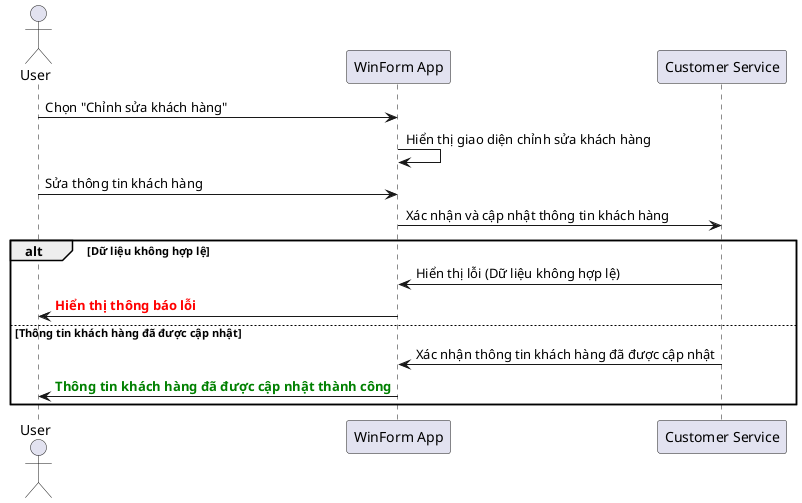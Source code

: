 @startuml
actor User
participant "WinForm App" as App
participant "Customer Service" as CustService

User -> App: Chọn "Chỉnh sửa khách hàng"
App -> App: Hiển thị giao diện chỉnh sửa khách hàng
User -> App: Sửa thông tin khách hàng
App -> CustService: Xác nhận và cập nhật thông tin khách hàng
alt Dữ liệu không hợp lệ
    CustService -> App: Hiển thị lỗi (Dữ liệu không hợp lệ)
    App -> User: <font color=red><b>Hiển thị thông báo lỗi</b></font>
else Thông tin khách hàng đã được cập nhật
    CustService -> App: Xác nhận thông tin khách hàng đã được cập nhật
    App -> User: <font color=green><b>Thông tin khách hàng đã được cập nhật thành công</b></font>
end
@enduml
